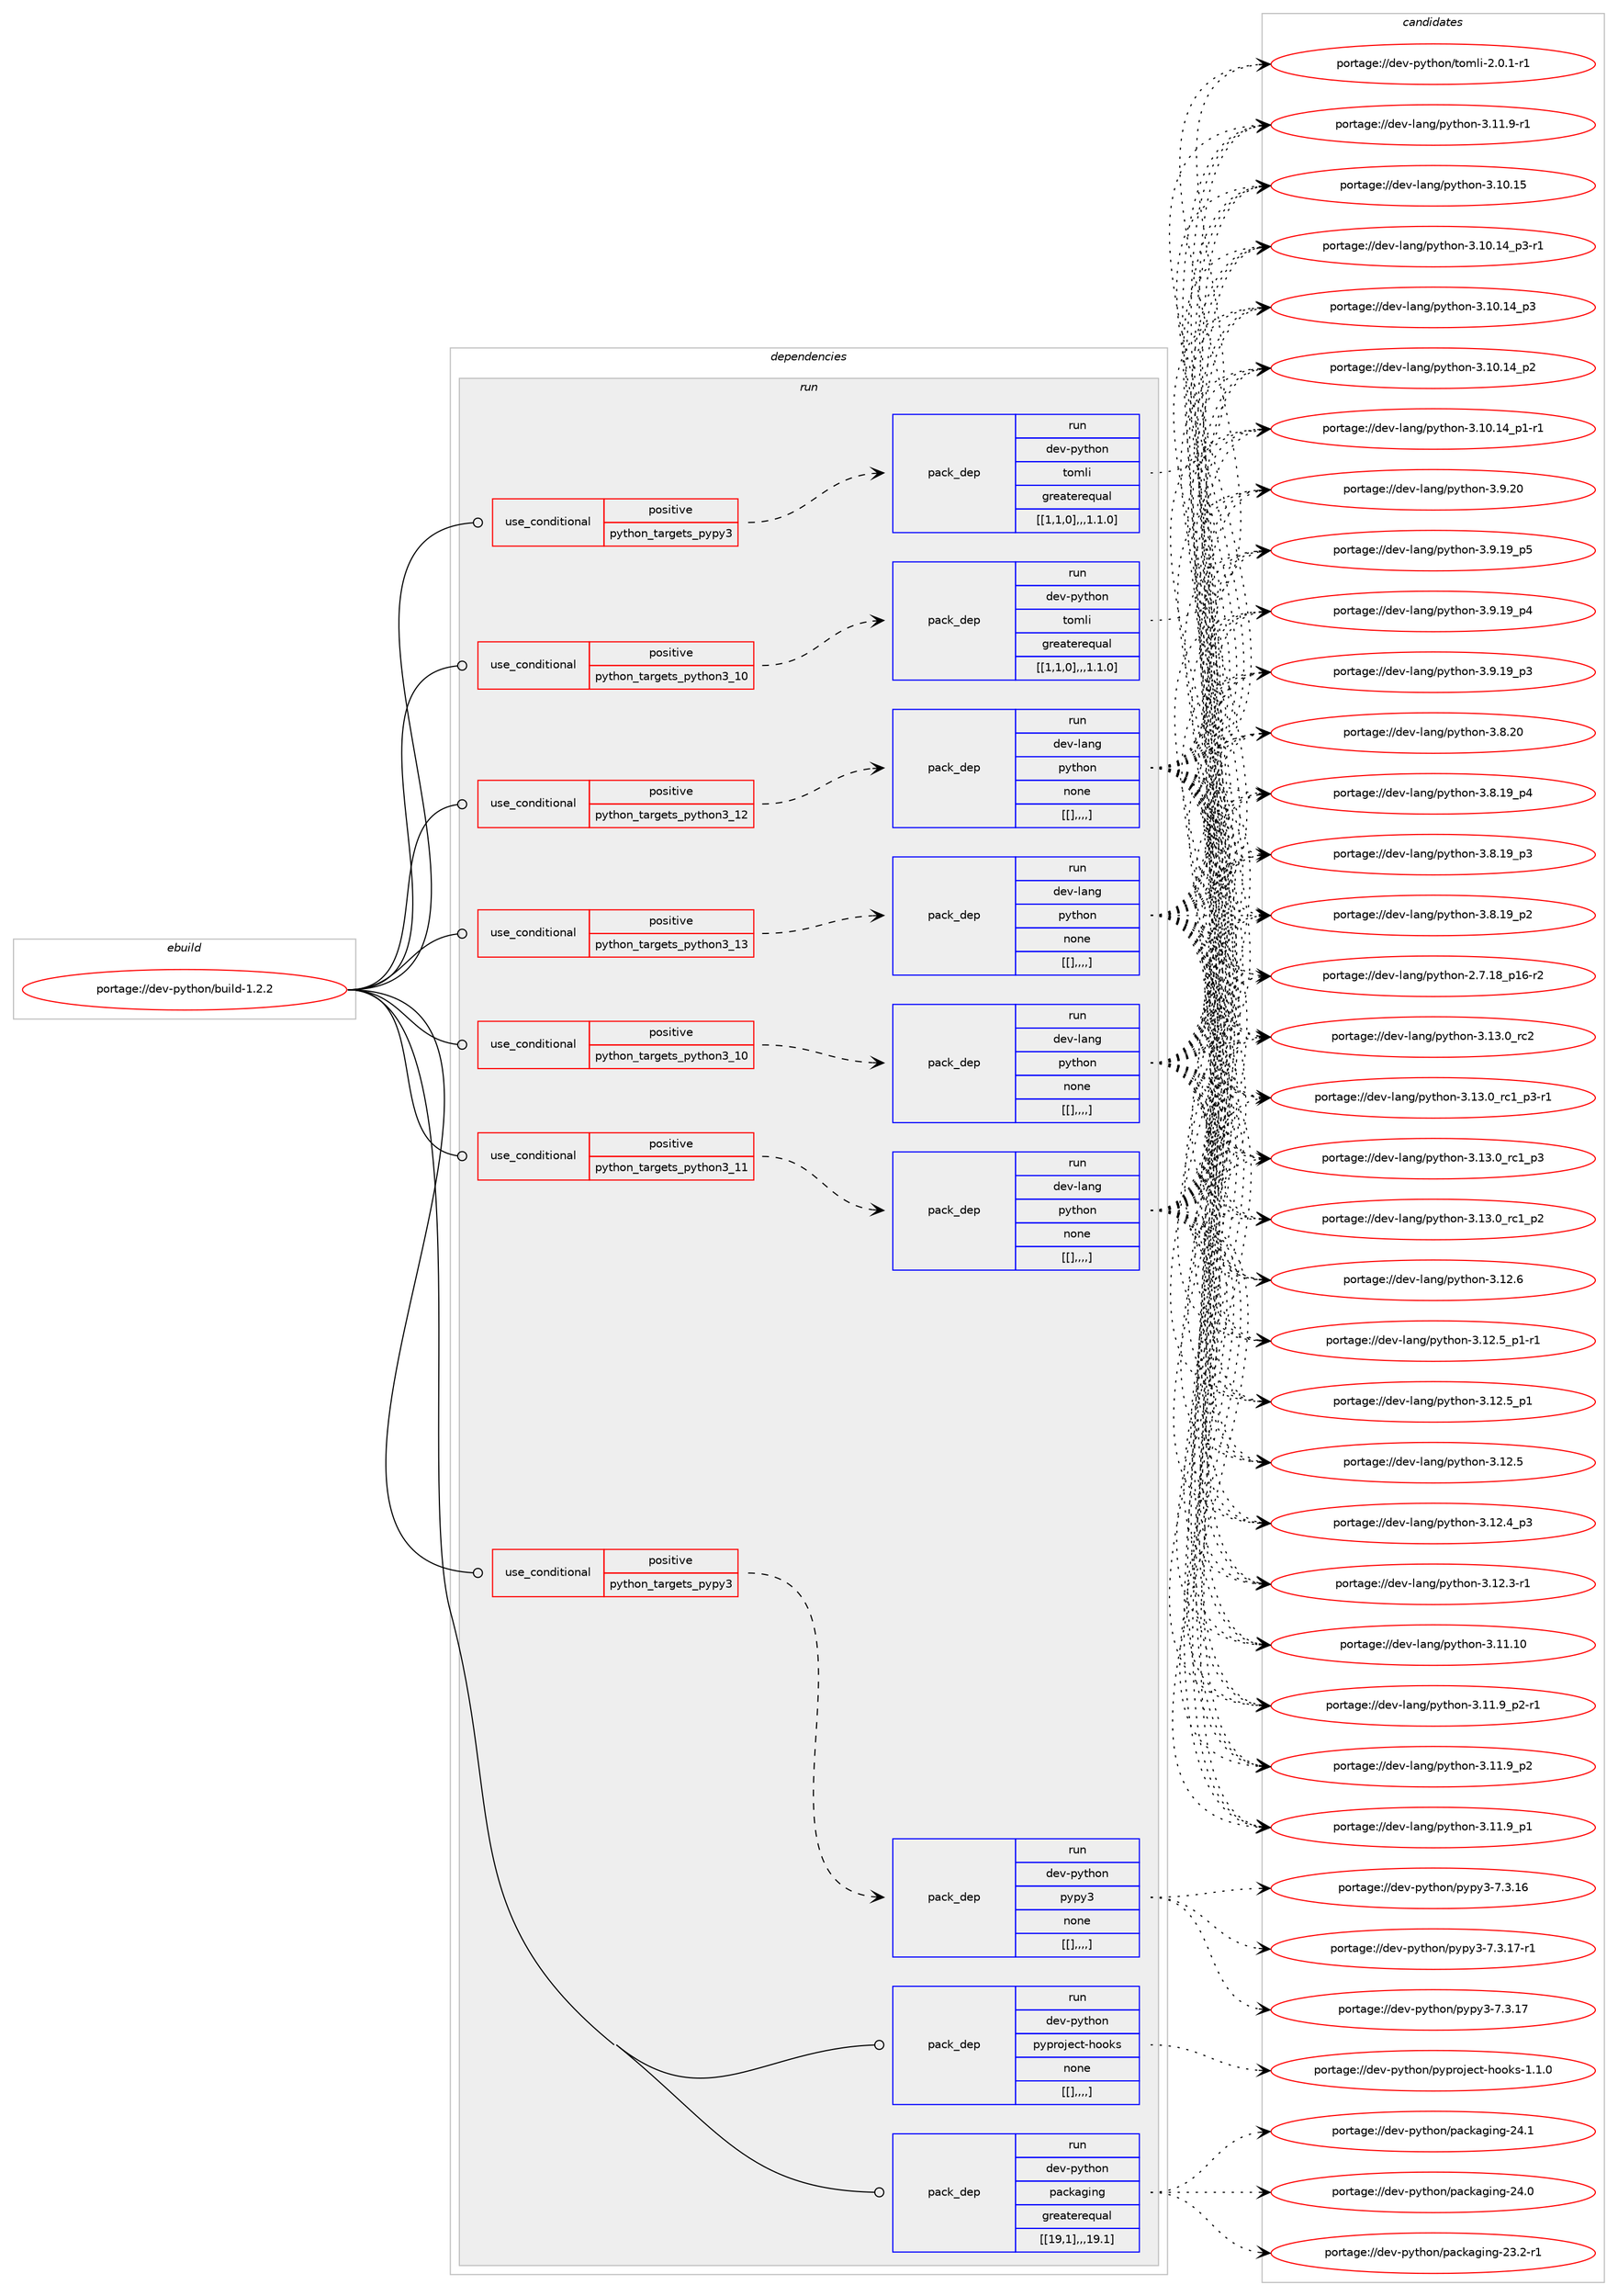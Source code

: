 digraph prolog {

# *************
# Graph options
# *************

newrank=true;
concentrate=true;
compound=true;
graph [rankdir=LR,fontname=Helvetica,fontsize=10,ranksep=1.5];#, ranksep=2.5, nodesep=0.2];
edge  [arrowhead=vee];
node  [fontname=Helvetica,fontsize=10];

# **********
# The ebuild
# **********

subgraph cluster_leftcol {
color=gray;
label=<<i>ebuild</i>>;
id [label="portage://dev-python/build-1.2.2", color=red, width=4, href="../dev-python/build-1.2.2.svg"];
}

# ****************
# The dependencies
# ****************

subgraph cluster_midcol {
color=gray;
label=<<i>dependencies</i>>;
subgraph cluster_compile {
fillcolor="#eeeeee";
style=filled;
label=<<i>compile</i>>;
}
subgraph cluster_compileandrun {
fillcolor="#eeeeee";
style=filled;
label=<<i>compile and run</i>>;
}
subgraph cluster_run {
fillcolor="#eeeeee";
style=filled;
label=<<i>run</i>>;
subgraph cond31985 {
dependency143986 [label=<<TABLE BORDER="0" CELLBORDER="1" CELLSPACING="0" CELLPADDING="4"><TR><TD ROWSPAN="3" CELLPADDING="10">use_conditional</TD></TR><TR><TD>positive</TD></TR><TR><TD>python_targets_pypy3</TD></TR></TABLE>>, shape=none, color=red];
subgraph pack110785 {
dependency143987 [label=<<TABLE BORDER="0" CELLBORDER="1" CELLSPACING="0" CELLPADDING="4" WIDTH="220"><TR><TD ROWSPAN="6" CELLPADDING="30">pack_dep</TD></TR><TR><TD WIDTH="110">run</TD></TR><TR><TD>dev-python</TD></TR><TR><TD>pypy3</TD></TR><TR><TD>none</TD></TR><TR><TD>[[],,,,]</TD></TR></TABLE>>, shape=none, color=blue];
}
dependency143986:e -> dependency143987:w [weight=20,style="dashed",arrowhead="vee"];
}
id:e -> dependency143986:w [weight=20,style="solid",arrowhead="odot"];
subgraph cond31986 {
dependency143988 [label=<<TABLE BORDER="0" CELLBORDER="1" CELLSPACING="0" CELLPADDING="4"><TR><TD ROWSPAN="3" CELLPADDING="10">use_conditional</TD></TR><TR><TD>positive</TD></TR><TR><TD>python_targets_pypy3</TD></TR></TABLE>>, shape=none, color=red];
subgraph pack110786 {
dependency143989 [label=<<TABLE BORDER="0" CELLBORDER="1" CELLSPACING="0" CELLPADDING="4" WIDTH="220"><TR><TD ROWSPAN="6" CELLPADDING="30">pack_dep</TD></TR><TR><TD WIDTH="110">run</TD></TR><TR><TD>dev-python</TD></TR><TR><TD>tomli</TD></TR><TR><TD>greaterequal</TD></TR><TR><TD>[[1,1,0],,,1.1.0]</TD></TR></TABLE>>, shape=none, color=blue];
}
dependency143988:e -> dependency143989:w [weight=20,style="dashed",arrowhead="vee"];
}
id:e -> dependency143988:w [weight=20,style="solid",arrowhead="odot"];
subgraph cond31987 {
dependency143990 [label=<<TABLE BORDER="0" CELLBORDER="1" CELLSPACING="0" CELLPADDING="4"><TR><TD ROWSPAN="3" CELLPADDING="10">use_conditional</TD></TR><TR><TD>positive</TD></TR><TR><TD>python_targets_python3_10</TD></TR></TABLE>>, shape=none, color=red];
subgraph pack110787 {
dependency143991 [label=<<TABLE BORDER="0" CELLBORDER="1" CELLSPACING="0" CELLPADDING="4" WIDTH="220"><TR><TD ROWSPAN="6" CELLPADDING="30">pack_dep</TD></TR><TR><TD WIDTH="110">run</TD></TR><TR><TD>dev-lang</TD></TR><TR><TD>python</TD></TR><TR><TD>none</TD></TR><TR><TD>[[],,,,]</TD></TR></TABLE>>, shape=none, color=blue];
}
dependency143990:e -> dependency143991:w [weight=20,style="dashed",arrowhead="vee"];
}
id:e -> dependency143990:w [weight=20,style="solid",arrowhead="odot"];
subgraph cond31988 {
dependency143992 [label=<<TABLE BORDER="0" CELLBORDER="1" CELLSPACING="0" CELLPADDING="4"><TR><TD ROWSPAN="3" CELLPADDING="10">use_conditional</TD></TR><TR><TD>positive</TD></TR><TR><TD>python_targets_python3_10</TD></TR></TABLE>>, shape=none, color=red];
subgraph pack110788 {
dependency143993 [label=<<TABLE BORDER="0" CELLBORDER="1" CELLSPACING="0" CELLPADDING="4" WIDTH="220"><TR><TD ROWSPAN="6" CELLPADDING="30">pack_dep</TD></TR><TR><TD WIDTH="110">run</TD></TR><TR><TD>dev-python</TD></TR><TR><TD>tomli</TD></TR><TR><TD>greaterequal</TD></TR><TR><TD>[[1,1,0],,,1.1.0]</TD></TR></TABLE>>, shape=none, color=blue];
}
dependency143992:e -> dependency143993:w [weight=20,style="dashed",arrowhead="vee"];
}
id:e -> dependency143992:w [weight=20,style="solid",arrowhead="odot"];
subgraph cond31989 {
dependency143994 [label=<<TABLE BORDER="0" CELLBORDER="1" CELLSPACING="0" CELLPADDING="4"><TR><TD ROWSPAN="3" CELLPADDING="10">use_conditional</TD></TR><TR><TD>positive</TD></TR><TR><TD>python_targets_python3_11</TD></TR></TABLE>>, shape=none, color=red];
subgraph pack110789 {
dependency143995 [label=<<TABLE BORDER="0" CELLBORDER="1" CELLSPACING="0" CELLPADDING="4" WIDTH="220"><TR><TD ROWSPAN="6" CELLPADDING="30">pack_dep</TD></TR><TR><TD WIDTH="110">run</TD></TR><TR><TD>dev-lang</TD></TR><TR><TD>python</TD></TR><TR><TD>none</TD></TR><TR><TD>[[],,,,]</TD></TR></TABLE>>, shape=none, color=blue];
}
dependency143994:e -> dependency143995:w [weight=20,style="dashed",arrowhead="vee"];
}
id:e -> dependency143994:w [weight=20,style="solid",arrowhead="odot"];
subgraph cond31990 {
dependency143996 [label=<<TABLE BORDER="0" CELLBORDER="1" CELLSPACING="0" CELLPADDING="4"><TR><TD ROWSPAN="3" CELLPADDING="10">use_conditional</TD></TR><TR><TD>positive</TD></TR><TR><TD>python_targets_python3_12</TD></TR></TABLE>>, shape=none, color=red];
subgraph pack110790 {
dependency143997 [label=<<TABLE BORDER="0" CELLBORDER="1" CELLSPACING="0" CELLPADDING="4" WIDTH="220"><TR><TD ROWSPAN="6" CELLPADDING="30">pack_dep</TD></TR><TR><TD WIDTH="110">run</TD></TR><TR><TD>dev-lang</TD></TR><TR><TD>python</TD></TR><TR><TD>none</TD></TR><TR><TD>[[],,,,]</TD></TR></TABLE>>, shape=none, color=blue];
}
dependency143996:e -> dependency143997:w [weight=20,style="dashed",arrowhead="vee"];
}
id:e -> dependency143996:w [weight=20,style="solid",arrowhead="odot"];
subgraph cond31991 {
dependency143998 [label=<<TABLE BORDER="0" CELLBORDER="1" CELLSPACING="0" CELLPADDING="4"><TR><TD ROWSPAN="3" CELLPADDING="10">use_conditional</TD></TR><TR><TD>positive</TD></TR><TR><TD>python_targets_python3_13</TD></TR></TABLE>>, shape=none, color=red];
subgraph pack110791 {
dependency143999 [label=<<TABLE BORDER="0" CELLBORDER="1" CELLSPACING="0" CELLPADDING="4" WIDTH="220"><TR><TD ROWSPAN="6" CELLPADDING="30">pack_dep</TD></TR><TR><TD WIDTH="110">run</TD></TR><TR><TD>dev-lang</TD></TR><TR><TD>python</TD></TR><TR><TD>none</TD></TR><TR><TD>[[],,,,]</TD></TR></TABLE>>, shape=none, color=blue];
}
dependency143998:e -> dependency143999:w [weight=20,style="dashed",arrowhead="vee"];
}
id:e -> dependency143998:w [weight=20,style="solid",arrowhead="odot"];
subgraph pack110792 {
dependency144000 [label=<<TABLE BORDER="0" CELLBORDER="1" CELLSPACING="0" CELLPADDING="4" WIDTH="220"><TR><TD ROWSPAN="6" CELLPADDING="30">pack_dep</TD></TR><TR><TD WIDTH="110">run</TD></TR><TR><TD>dev-python</TD></TR><TR><TD>packaging</TD></TR><TR><TD>greaterequal</TD></TR><TR><TD>[[19,1],,,19.1]</TD></TR></TABLE>>, shape=none, color=blue];
}
id:e -> dependency144000:w [weight=20,style="solid",arrowhead="odot"];
subgraph pack110793 {
dependency144001 [label=<<TABLE BORDER="0" CELLBORDER="1" CELLSPACING="0" CELLPADDING="4" WIDTH="220"><TR><TD ROWSPAN="6" CELLPADDING="30">pack_dep</TD></TR><TR><TD WIDTH="110">run</TD></TR><TR><TD>dev-python</TD></TR><TR><TD>pyproject-hooks</TD></TR><TR><TD>none</TD></TR><TR><TD>[[],,,,]</TD></TR></TABLE>>, shape=none, color=blue];
}
id:e -> dependency144001:w [weight=20,style="solid",arrowhead="odot"];
}
}

# **************
# The candidates
# **************

subgraph cluster_choices {
rank=same;
color=gray;
label=<<i>candidates</i>>;

subgraph choice110785 {
color=black;
nodesep=1;
choice100101118451121211161041111104711212111212151455546514649554511449 [label="portage://dev-python/pypy3-7.3.17-r1", color=red, width=4,href="../dev-python/pypy3-7.3.17-r1.svg"];
choice10010111845112121116104111110471121211121215145554651464955 [label="portage://dev-python/pypy3-7.3.17", color=red, width=4,href="../dev-python/pypy3-7.3.17.svg"];
choice10010111845112121116104111110471121211121215145554651464954 [label="portage://dev-python/pypy3-7.3.16", color=red, width=4,href="../dev-python/pypy3-7.3.16.svg"];
dependency143987:e -> choice100101118451121211161041111104711212111212151455546514649554511449:w [style=dotted,weight="100"];
dependency143987:e -> choice10010111845112121116104111110471121211121215145554651464955:w [style=dotted,weight="100"];
dependency143987:e -> choice10010111845112121116104111110471121211121215145554651464954:w [style=dotted,weight="100"];
}
subgraph choice110786 {
color=black;
nodesep=1;
choice10010111845112121116104111110471161111091081054550464846494511449 [label="portage://dev-python/tomli-2.0.1-r1", color=red, width=4,href="../dev-python/tomli-2.0.1-r1.svg"];
dependency143989:e -> choice10010111845112121116104111110471161111091081054550464846494511449:w [style=dotted,weight="100"];
}
subgraph choice110787 {
color=black;
nodesep=1;
choice10010111845108971101034711212111610411111045514649514648951149950 [label="portage://dev-lang/python-3.13.0_rc2", color=red, width=4,href="../dev-lang/python-3.13.0_rc2.svg"];
choice1001011184510897110103471121211161041111104551464951464895114994995112514511449 [label="portage://dev-lang/python-3.13.0_rc1_p3-r1", color=red, width=4,href="../dev-lang/python-3.13.0_rc1_p3-r1.svg"];
choice100101118451089711010347112121116104111110455146495146489511499499511251 [label="portage://dev-lang/python-3.13.0_rc1_p3", color=red, width=4,href="../dev-lang/python-3.13.0_rc1_p3.svg"];
choice100101118451089711010347112121116104111110455146495146489511499499511250 [label="portage://dev-lang/python-3.13.0_rc1_p2", color=red, width=4,href="../dev-lang/python-3.13.0_rc1_p2.svg"];
choice10010111845108971101034711212111610411111045514649504654 [label="portage://dev-lang/python-3.12.6", color=red, width=4,href="../dev-lang/python-3.12.6.svg"];
choice1001011184510897110103471121211161041111104551464950465395112494511449 [label="portage://dev-lang/python-3.12.5_p1-r1", color=red, width=4,href="../dev-lang/python-3.12.5_p1-r1.svg"];
choice100101118451089711010347112121116104111110455146495046539511249 [label="portage://dev-lang/python-3.12.5_p1", color=red, width=4,href="../dev-lang/python-3.12.5_p1.svg"];
choice10010111845108971101034711212111610411111045514649504653 [label="portage://dev-lang/python-3.12.5", color=red, width=4,href="../dev-lang/python-3.12.5.svg"];
choice100101118451089711010347112121116104111110455146495046529511251 [label="portage://dev-lang/python-3.12.4_p3", color=red, width=4,href="../dev-lang/python-3.12.4_p3.svg"];
choice100101118451089711010347112121116104111110455146495046514511449 [label="portage://dev-lang/python-3.12.3-r1", color=red, width=4,href="../dev-lang/python-3.12.3-r1.svg"];
choice1001011184510897110103471121211161041111104551464949464948 [label="portage://dev-lang/python-3.11.10", color=red, width=4,href="../dev-lang/python-3.11.10.svg"];
choice1001011184510897110103471121211161041111104551464949465795112504511449 [label="portage://dev-lang/python-3.11.9_p2-r1", color=red, width=4,href="../dev-lang/python-3.11.9_p2-r1.svg"];
choice100101118451089711010347112121116104111110455146494946579511250 [label="portage://dev-lang/python-3.11.9_p2", color=red, width=4,href="../dev-lang/python-3.11.9_p2.svg"];
choice100101118451089711010347112121116104111110455146494946579511249 [label="portage://dev-lang/python-3.11.9_p1", color=red, width=4,href="../dev-lang/python-3.11.9_p1.svg"];
choice100101118451089711010347112121116104111110455146494946574511449 [label="portage://dev-lang/python-3.11.9-r1", color=red, width=4,href="../dev-lang/python-3.11.9-r1.svg"];
choice1001011184510897110103471121211161041111104551464948464953 [label="portage://dev-lang/python-3.10.15", color=red, width=4,href="../dev-lang/python-3.10.15.svg"];
choice100101118451089711010347112121116104111110455146494846495295112514511449 [label="portage://dev-lang/python-3.10.14_p3-r1", color=red, width=4,href="../dev-lang/python-3.10.14_p3-r1.svg"];
choice10010111845108971101034711212111610411111045514649484649529511251 [label="portage://dev-lang/python-3.10.14_p3", color=red, width=4,href="../dev-lang/python-3.10.14_p3.svg"];
choice10010111845108971101034711212111610411111045514649484649529511250 [label="portage://dev-lang/python-3.10.14_p2", color=red, width=4,href="../dev-lang/python-3.10.14_p2.svg"];
choice100101118451089711010347112121116104111110455146494846495295112494511449 [label="portage://dev-lang/python-3.10.14_p1-r1", color=red, width=4,href="../dev-lang/python-3.10.14_p1-r1.svg"];
choice10010111845108971101034711212111610411111045514657465048 [label="portage://dev-lang/python-3.9.20", color=red, width=4,href="../dev-lang/python-3.9.20.svg"];
choice100101118451089711010347112121116104111110455146574649579511253 [label="portage://dev-lang/python-3.9.19_p5", color=red, width=4,href="../dev-lang/python-3.9.19_p5.svg"];
choice100101118451089711010347112121116104111110455146574649579511252 [label="portage://dev-lang/python-3.9.19_p4", color=red, width=4,href="../dev-lang/python-3.9.19_p4.svg"];
choice100101118451089711010347112121116104111110455146574649579511251 [label="portage://dev-lang/python-3.9.19_p3", color=red, width=4,href="../dev-lang/python-3.9.19_p3.svg"];
choice10010111845108971101034711212111610411111045514656465048 [label="portage://dev-lang/python-3.8.20", color=red, width=4,href="../dev-lang/python-3.8.20.svg"];
choice100101118451089711010347112121116104111110455146564649579511252 [label="portage://dev-lang/python-3.8.19_p4", color=red, width=4,href="../dev-lang/python-3.8.19_p4.svg"];
choice100101118451089711010347112121116104111110455146564649579511251 [label="portage://dev-lang/python-3.8.19_p3", color=red, width=4,href="../dev-lang/python-3.8.19_p3.svg"];
choice100101118451089711010347112121116104111110455146564649579511250 [label="portage://dev-lang/python-3.8.19_p2", color=red, width=4,href="../dev-lang/python-3.8.19_p2.svg"];
choice100101118451089711010347112121116104111110455046554649569511249544511450 [label="portage://dev-lang/python-2.7.18_p16-r2", color=red, width=4,href="../dev-lang/python-2.7.18_p16-r2.svg"];
dependency143991:e -> choice10010111845108971101034711212111610411111045514649514648951149950:w [style=dotted,weight="100"];
dependency143991:e -> choice1001011184510897110103471121211161041111104551464951464895114994995112514511449:w [style=dotted,weight="100"];
dependency143991:e -> choice100101118451089711010347112121116104111110455146495146489511499499511251:w [style=dotted,weight="100"];
dependency143991:e -> choice100101118451089711010347112121116104111110455146495146489511499499511250:w [style=dotted,weight="100"];
dependency143991:e -> choice10010111845108971101034711212111610411111045514649504654:w [style=dotted,weight="100"];
dependency143991:e -> choice1001011184510897110103471121211161041111104551464950465395112494511449:w [style=dotted,weight="100"];
dependency143991:e -> choice100101118451089711010347112121116104111110455146495046539511249:w [style=dotted,weight="100"];
dependency143991:e -> choice10010111845108971101034711212111610411111045514649504653:w [style=dotted,weight="100"];
dependency143991:e -> choice100101118451089711010347112121116104111110455146495046529511251:w [style=dotted,weight="100"];
dependency143991:e -> choice100101118451089711010347112121116104111110455146495046514511449:w [style=dotted,weight="100"];
dependency143991:e -> choice1001011184510897110103471121211161041111104551464949464948:w [style=dotted,weight="100"];
dependency143991:e -> choice1001011184510897110103471121211161041111104551464949465795112504511449:w [style=dotted,weight="100"];
dependency143991:e -> choice100101118451089711010347112121116104111110455146494946579511250:w [style=dotted,weight="100"];
dependency143991:e -> choice100101118451089711010347112121116104111110455146494946579511249:w [style=dotted,weight="100"];
dependency143991:e -> choice100101118451089711010347112121116104111110455146494946574511449:w [style=dotted,weight="100"];
dependency143991:e -> choice1001011184510897110103471121211161041111104551464948464953:w [style=dotted,weight="100"];
dependency143991:e -> choice100101118451089711010347112121116104111110455146494846495295112514511449:w [style=dotted,weight="100"];
dependency143991:e -> choice10010111845108971101034711212111610411111045514649484649529511251:w [style=dotted,weight="100"];
dependency143991:e -> choice10010111845108971101034711212111610411111045514649484649529511250:w [style=dotted,weight="100"];
dependency143991:e -> choice100101118451089711010347112121116104111110455146494846495295112494511449:w [style=dotted,weight="100"];
dependency143991:e -> choice10010111845108971101034711212111610411111045514657465048:w [style=dotted,weight="100"];
dependency143991:e -> choice100101118451089711010347112121116104111110455146574649579511253:w [style=dotted,weight="100"];
dependency143991:e -> choice100101118451089711010347112121116104111110455146574649579511252:w [style=dotted,weight="100"];
dependency143991:e -> choice100101118451089711010347112121116104111110455146574649579511251:w [style=dotted,weight="100"];
dependency143991:e -> choice10010111845108971101034711212111610411111045514656465048:w [style=dotted,weight="100"];
dependency143991:e -> choice100101118451089711010347112121116104111110455146564649579511252:w [style=dotted,weight="100"];
dependency143991:e -> choice100101118451089711010347112121116104111110455146564649579511251:w [style=dotted,weight="100"];
dependency143991:e -> choice100101118451089711010347112121116104111110455146564649579511250:w [style=dotted,weight="100"];
dependency143991:e -> choice100101118451089711010347112121116104111110455046554649569511249544511450:w [style=dotted,weight="100"];
}
subgraph choice110788 {
color=black;
nodesep=1;
choice10010111845112121116104111110471161111091081054550464846494511449 [label="portage://dev-python/tomli-2.0.1-r1", color=red, width=4,href="../dev-python/tomli-2.0.1-r1.svg"];
dependency143993:e -> choice10010111845112121116104111110471161111091081054550464846494511449:w [style=dotted,weight="100"];
}
subgraph choice110789 {
color=black;
nodesep=1;
choice10010111845108971101034711212111610411111045514649514648951149950 [label="portage://dev-lang/python-3.13.0_rc2", color=red, width=4,href="../dev-lang/python-3.13.0_rc2.svg"];
choice1001011184510897110103471121211161041111104551464951464895114994995112514511449 [label="portage://dev-lang/python-3.13.0_rc1_p3-r1", color=red, width=4,href="../dev-lang/python-3.13.0_rc1_p3-r1.svg"];
choice100101118451089711010347112121116104111110455146495146489511499499511251 [label="portage://dev-lang/python-3.13.0_rc1_p3", color=red, width=4,href="../dev-lang/python-3.13.0_rc1_p3.svg"];
choice100101118451089711010347112121116104111110455146495146489511499499511250 [label="portage://dev-lang/python-3.13.0_rc1_p2", color=red, width=4,href="../dev-lang/python-3.13.0_rc1_p2.svg"];
choice10010111845108971101034711212111610411111045514649504654 [label="portage://dev-lang/python-3.12.6", color=red, width=4,href="../dev-lang/python-3.12.6.svg"];
choice1001011184510897110103471121211161041111104551464950465395112494511449 [label="portage://dev-lang/python-3.12.5_p1-r1", color=red, width=4,href="../dev-lang/python-3.12.5_p1-r1.svg"];
choice100101118451089711010347112121116104111110455146495046539511249 [label="portage://dev-lang/python-3.12.5_p1", color=red, width=4,href="../dev-lang/python-3.12.5_p1.svg"];
choice10010111845108971101034711212111610411111045514649504653 [label="portage://dev-lang/python-3.12.5", color=red, width=4,href="../dev-lang/python-3.12.5.svg"];
choice100101118451089711010347112121116104111110455146495046529511251 [label="portage://dev-lang/python-3.12.4_p3", color=red, width=4,href="../dev-lang/python-3.12.4_p3.svg"];
choice100101118451089711010347112121116104111110455146495046514511449 [label="portage://dev-lang/python-3.12.3-r1", color=red, width=4,href="../dev-lang/python-3.12.3-r1.svg"];
choice1001011184510897110103471121211161041111104551464949464948 [label="portage://dev-lang/python-3.11.10", color=red, width=4,href="../dev-lang/python-3.11.10.svg"];
choice1001011184510897110103471121211161041111104551464949465795112504511449 [label="portage://dev-lang/python-3.11.9_p2-r1", color=red, width=4,href="../dev-lang/python-3.11.9_p2-r1.svg"];
choice100101118451089711010347112121116104111110455146494946579511250 [label="portage://dev-lang/python-3.11.9_p2", color=red, width=4,href="../dev-lang/python-3.11.9_p2.svg"];
choice100101118451089711010347112121116104111110455146494946579511249 [label="portage://dev-lang/python-3.11.9_p1", color=red, width=4,href="../dev-lang/python-3.11.9_p1.svg"];
choice100101118451089711010347112121116104111110455146494946574511449 [label="portage://dev-lang/python-3.11.9-r1", color=red, width=4,href="../dev-lang/python-3.11.9-r1.svg"];
choice1001011184510897110103471121211161041111104551464948464953 [label="portage://dev-lang/python-3.10.15", color=red, width=4,href="../dev-lang/python-3.10.15.svg"];
choice100101118451089711010347112121116104111110455146494846495295112514511449 [label="portage://dev-lang/python-3.10.14_p3-r1", color=red, width=4,href="../dev-lang/python-3.10.14_p3-r1.svg"];
choice10010111845108971101034711212111610411111045514649484649529511251 [label="portage://dev-lang/python-3.10.14_p3", color=red, width=4,href="../dev-lang/python-3.10.14_p3.svg"];
choice10010111845108971101034711212111610411111045514649484649529511250 [label="portage://dev-lang/python-3.10.14_p2", color=red, width=4,href="../dev-lang/python-3.10.14_p2.svg"];
choice100101118451089711010347112121116104111110455146494846495295112494511449 [label="portage://dev-lang/python-3.10.14_p1-r1", color=red, width=4,href="../dev-lang/python-3.10.14_p1-r1.svg"];
choice10010111845108971101034711212111610411111045514657465048 [label="portage://dev-lang/python-3.9.20", color=red, width=4,href="../dev-lang/python-3.9.20.svg"];
choice100101118451089711010347112121116104111110455146574649579511253 [label="portage://dev-lang/python-3.9.19_p5", color=red, width=4,href="../dev-lang/python-3.9.19_p5.svg"];
choice100101118451089711010347112121116104111110455146574649579511252 [label="portage://dev-lang/python-3.9.19_p4", color=red, width=4,href="../dev-lang/python-3.9.19_p4.svg"];
choice100101118451089711010347112121116104111110455146574649579511251 [label="portage://dev-lang/python-3.9.19_p3", color=red, width=4,href="../dev-lang/python-3.9.19_p3.svg"];
choice10010111845108971101034711212111610411111045514656465048 [label="portage://dev-lang/python-3.8.20", color=red, width=4,href="../dev-lang/python-3.8.20.svg"];
choice100101118451089711010347112121116104111110455146564649579511252 [label="portage://dev-lang/python-3.8.19_p4", color=red, width=4,href="../dev-lang/python-3.8.19_p4.svg"];
choice100101118451089711010347112121116104111110455146564649579511251 [label="portage://dev-lang/python-3.8.19_p3", color=red, width=4,href="../dev-lang/python-3.8.19_p3.svg"];
choice100101118451089711010347112121116104111110455146564649579511250 [label="portage://dev-lang/python-3.8.19_p2", color=red, width=4,href="../dev-lang/python-3.8.19_p2.svg"];
choice100101118451089711010347112121116104111110455046554649569511249544511450 [label="portage://dev-lang/python-2.7.18_p16-r2", color=red, width=4,href="../dev-lang/python-2.7.18_p16-r2.svg"];
dependency143995:e -> choice10010111845108971101034711212111610411111045514649514648951149950:w [style=dotted,weight="100"];
dependency143995:e -> choice1001011184510897110103471121211161041111104551464951464895114994995112514511449:w [style=dotted,weight="100"];
dependency143995:e -> choice100101118451089711010347112121116104111110455146495146489511499499511251:w [style=dotted,weight="100"];
dependency143995:e -> choice100101118451089711010347112121116104111110455146495146489511499499511250:w [style=dotted,weight="100"];
dependency143995:e -> choice10010111845108971101034711212111610411111045514649504654:w [style=dotted,weight="100"];
dependency143995:e -> choice1001011184510897110103471121211161041111104551464950465395112494511449:w [style=dotted,weight="100"];
dependency143995:e -> choice100101118451089711010347112121116104111110455146495046539511249:w [style=dotted,weight="100"];
dependency143995:e -> choice10010111845108971101034711212111610411111045514649504653:w [style=dotted,weight="100"];
dependency143995:e -> choice100101118451089711010347112121116104111110455146495046529511251:w [style=dotted,weight="100"];
dependency143995:e -> choice100101118451089711010347112121116104111110455146495046514511449:w [style=dotted,weight="100"];
dependency143995:e -> choice1001011184510897110103471121211161041111104551464949464948:w [style=dotted,weight="100"];
dependency143995:e -> choice1001011184510897110103471121211161041111104551464949465795112504511449:w [style=dotted,weight="100"];
dependency143995:e -> choice100101118451089711010347112121116104111110455146494946579511250:w [style=dotted,weight="100"];
dependency143995:e -> choice100101118451089711010347112121116104111110455146494946579511249:w [style=dotted,weight="100"];
dependency143995:e -> choice100101118451089711010347112121116104111110455146494946574511449:w [style=dotted,weight="100"];
dependency143995:e -> choice1001011184510897110103471121211161041111104551464948464953:w [style=dotted,weight="100"];
dependency143995:e -> choice100101118451089711010347112121116104111110455146494846495295112514511449:w [style=dotted,weight="100"];
dependency143995:e -> choice10010111845108971101034711212111610411111045514649484649529511251:w [style=dotted,weight="100"];
dependency143995:e -> choice10010111845108971101034711212111610411111045514649484649529511250:w [style=dotted,weight="100"];
dependency143995:e -> choice100101118451089711010347112121116104111110455146494846495295112494511449:w [style=dotted,weight="100"];
dependency143995:e -> choice10010111845108971101034711212111610411111045514657465048:w [style=dotted,weight="100"];
dependency143995:e -> choice100101118451089711010347112121116104111110455146574649579511253:w [style=dotted,weight="100"];
dependency143995:e -> choice100101118451089711010347112121116104111110455146574649579511252:w [style=dotted,weight="100"];
dependency143995:e -> choice100101118451089711010347112121116104111110455146574649579511251:w [style=dotted,weight="100"];
dependency143995:e -> choice10010111845108971101034711212111610411111045514656465048:w [style=dotted,weight="100"];
dependency143995:e -> choice100101118451089711010347112121116104111110455146564649579511252:w [style=dotted,weight="100"];
dependency143995:e -> choice100101118451089711010347112121116104111110455146564649579511251:w [style=dotted,weight="100"];
dependency143995:e -> choice100101118451089711010347112121116104111110455146564649579511250:w [style=dotted,weight="100"];
dependency143995:e -> choice100101118451089711010347112121116104111110455046554649569511249544511450:w [style=dotted,weight="100"];
}
subgraph choice110790 {
color=black;
nodesep=1;
choice10010111845108971101034711212111610411111045514649514648951149950 [label="portage://dev-lang/python-3.13.0_rc2", color=red, width=4,href="../dev-lang/python-3.13.0_rc2.svg"];
choice1001011184510897110103471121211161041111104551464951464895114994995112514511449 [label="portage://dev-lang/python-3.13.0_rc1_p3-r1", color=red, width=4,href="../dev-lang/python-3.13.0_rc1_p3-r1.svg"];
choice100101118451089711010347112121116104111110455146495146489511499499511251 [label="portage://dev-lang/python-3.13.0_rc1_p3", color=red, width=4,href="../dev-lang/python-3.13.0_rc1_p3.svg"];
choice100101118451089711010347112121116104111110455146495146489511499499511250 [label="portage://dev-lang/python-3.13.0_rc1_p2", color=red, width=4,href="../dev-lang/python-3.13.0_rc1_p2.svg"];
choice10010111845108971101034711212111610411111045514649504654 [label="portage://dev-lang/python-3.12.6", color=red, width=4,href="../dev-lang/python-3.12.6.svg"];
choice1001011184510897110103471121211161041111104551464950465395112494511449 [label="portage://dev-lang/python-3.12.5_p1-r1", color=red, width=4,href="../dev-lang/python-3.12.5_p1-r1.svg"];
choice100101118451089711010347112121116104111110455146495046539511249 [label="portage://dev-lang/python-3.12.5_p1", color=red, width=4,href="../dev-lang/python-3.12.5_p1.svg"];
choice10010111845108971101034711212111610411111045514649504653 [label="portage://dev-lang/python-3.12.5", color=red, width=4,href="../dev-lang/python-3.12.5.svg"];
choice100101118451089711010347112121116104111110455146495046529511251 [label="portage://dev-lang/python-3.12.4_p3", color=red, width=4,href="../dev-lang/python-3.12.4_p3.svg"];
choice100101118451089711010347112121116104111110455146495046514511449 [label="portage://dev-lang/python-3.12.3-r1", color=red, width=4,href="../dev-lang/python-3.12.3-r1.svg"];
choice1001011184510897110103471121211161041111104551464949464948 [label="portage://dev-lang/python-3.11.10", color=red, width=4,href="../dev-lang/python-3.11.10.svg"];
choice1001011184510897110103471121211161041111104551464949465795112504511449 [label="portage://dev-lang/python-3.11.9_p2-r1", color=red, width=4,href="../dev-lang/python-3.11.9_p2-r1.svg"];
choice100101118451089711010347112121116104111110455146494946579511250 [label="portage://dev-lang/python-3.11.9_p2", color=red, width=4,href="../dev-lang/python-3.11.9_p2.svg"];
choice100101118451089711010347112121116104111110455146494946579511249 [label="portage://dev-lang/python-3.11.9_p1", color=red, width=4,href="../dev-lang/python-3.11.9_p1.svg"];
choice100101118451089711010347112121116104111110455146494946574511449 [label="portage://dev-lang/python-3.11.9-r1", color=red, width=4,href="../dev-lang/python-3.11.9-r1.svg"];
choice1001011184510897110103471121211161041111104551464948464953 [label="portage://dev-lang/python-3.10.15", color=red, width=4,href="../dev-lang/python-3.10.15.svg"];
choice100101118451089711010347112121116104111110455146494846495295112514511449 [label="portage://dev-lang/python-3.10.14_p3-r1", color=red, width=4,href="../dev-lang/python-3.10.14_p3-r1.svg"];
choice10010111845108971101034711212111610411111045514649484649529511251 [label="portage://dev-lang/python-3.10.14_p3", color=red, width=4,href="../dev-lang/python-3.10.14_p3.svg"];
choice10010111845108971101034711212111610411111045514649484649529511250 [label="portage://dev-lang/python-3.10.14_p2", color=red, width=4,href="../dev-lang/python-3.10.14_p2.svg"];
choice100101118451089711010347112121116104111110455146494846495295112494511449 [label="portage://dev-lang/python-3.10.14_p1-r1", color=red, width=4,href="../dev-lang/python-3.10.14_p1-r1.svg"];
choice10010111845108971101034711212111610411111045514657465048 [label="portage://dev-lang/python-3.9.20", color=red, width=4,href="../dev-lang/python-3.9.20.svg"];
choice100101118451089711010347112121116104111110455146574649579511253 [label="portage://dev-lang/python-3.9.19_p5", color=red, width=4,href="../dev-lang/python-3.9.19_p5.svg"];
choice100101118451089711010347112121116104111110455146574649579511252 [label="portage://dev-lang/python-3.9.19_p4", color=red, width=4,href="../dev-lang/python-3.9.19_p4.svg"];
choice100101118451089711010347112121116104111110455146574649579511251 [label="portage://dev-lang/python-3.9.19_p3", color=red, width=4,href="../dev-lang/python-3.9.19_p3.svg"];
choice10010111845108971101034711212111610411111045514656465048 [label="portage://dev-lang/python-3.8.20", color=red, width=4,href="../dev-lang/python-3.8.20.svg"];
choice100101118451089711010347112121116104111110455146564649579511252 [label="portage://dev-lang/python-3.8.19_p4", color=red, width=4,href="../dev-lang/python-3.8.19_p4.svg"];
choice100101118451089711010347112121116104111110455146564649579511251 [label="portage://dev-lang/python-3.8.19_p3", color=red, width=4,href="../dev-lang/python-3.8.19_p3.svg"];
choice100101118451089711010347112121116104111110455146564649579511250 [label="portage://dev-lang/python-3.8.19_p2", color=red, width=4,href="../dev-lang/python-3.8.19_p2.svg"];
choice100101118451089711010347112121116104111110455046554649569511249544511450 [label="portage://dev-lang/python-2.7.18_p16-r2", color=red, width=4,href="../dev-lang/python-2.7.18_p16-r2.svg"];
dependency143997:e -> choice10010111845108971101034711212111610411111045514649514648951149950:w [style=dotted,weight="100"];
dependency143997:e -> choice1001011184510897110103471121211161041111104551464951464895114994995112514511449:w [style=dotted,weight="100"];
dependency143997:e -> choice100101118451089711010347112121116104111110455146495146489511499499511251:w [style=dotted,weight="100"];
dependency143997:e -> choice100101118451089711010347112121116104111110455146495146489511499499511250:w [style=dotted,weight="100"];
dependency143997:e -> choice10010111845108971101034711212111610411111045514649504654:w [style=dotted,weight="100"];
dependency143997:e -> choice1001011184510897110103471121211161041111104551464950465395112494511449:w [style=dotted,weight="100"];
dependency143997:e -> choice100101118451089711010347112121116104111110455146495046539511249:w [style=dotted,weight="100"];
dependency143997:e -> choice10010111845108971101034711212111610411111045514649504653:w [style=dotted,weight="100"];
dependency143997:e -> choice100101118451089711010347112121116104111110455146495046529511251:w [style=dotted,weight="100"];
dependency143997:e -> choice100101118451089711010347112121116104111110455146495046514511449:w [style=dotted,weight="100"];
dependency143997:e -> choice1001011184510897110103471121211161041111104551464949464948:w [style=dotted,weight="100"];
dependency143997:e -> choice1001011184510897110103471121211161041111104551464949465795112504511449:w [style=dotted,weight="100"];
dependency143997:e -> choice100101118451089711010347112121116104111110455146494946579511250:w [style=dotted,weight="100"];
dependency143997:e -> choice100101118451089711010347112121116104111110455146494946579511249:w [style=dotted,weight="100"];
dependency143997:e -> choice100101118451089711010347112121116104111110455146494946574511449:w [style=dotted,weight="100"];
dependency143997:e -> choice1001011184510897110103471121211161041111104551464948464953:w [style=dotted,weight="100"];
dependency143997:e -> choice100101118451089711010347112121116104111110455146494846495295112514511449:w [style=dotted,weight="100"];
dependency143997:e -> choice10010111845108971101034711212111610411111045514649484649529511251:w [style=dotted,weight="100"];
dependency143997:e -> choice10010111845108971101034711212111610411111045514649484649529511250:w [style=dotted,weight="100"];
dependency143997:e -> choice100101118451089711010347112121116104111110455146494846495295112494511449:w [style=dotted,weight="100"];
dependency143997:e -> choice10010111845108971101034711212111610411111045514657465048:w [style=dotted,weight="100"];
dependency143997:e -> choice100101118451089711010347112121116104111110455146574649579511253:w [style=dotted,weight="100"];
dependency143997:e -> choice100101118451089711010347112121116104111110455146574649579511252:w [style=dotted,weight="100"];
dependency143997:e -> choice100101118451089711010347112121116104111110455146574649579511251:w [style=dotted,weight="100"];
dependency143997:e -> choice10010111845108971101034711212111610411111045514656465048:w [style=dotted,weight="100"];
dependency143997:e -> choice100101118451089711010347112121116104111110455146564649579511252:w [style=dotted,weight="100"];
dependency143997:e -> choice100101118451089711010347112121116104111110455146564649579511251:w [style=dotted,weight="100"];
dependency143997:e -> choice100101118451089711010347112121116104111110455146564649579511250:w [style=dotted,weight="100"];
dependency143997:e -> choice100101118451089711010347112121116104111110455046554649569511249544511450:w [style=dotted,weight="100"];
}
subgraph choice110791 {
color=black;
nodesep=1;
choice10010111845108971101034711212111610411111045514649514648951149950 [label="portage://dev-lang/python-3.13.0_rc2", color=red, width=4,href="../dev-lang/python-3.13.0_rc2.svg"];
choice1001011184510897110103471121211161041111104551464951464895114994995112514511449 [label="portage://dev-lang/python-3.13.0_rc1_p3-r1", color=red, width=4,href="../dev-lang/python-3.13.0_rc1_p3-r1.svg"];
choice100101118451089711010347112121116104111110455146495146489511499499511251 [label="portage://dev-lang/python-3.13.0_rc1_p3", color=red, width=4,href="../dev-lang/python-3.13.0_rc1_p3.svg"];
choice100101118451089711010347112121116104111110455146495146489511499499511250 [label="portage://dev-lang/python-3.13.0_rc1_p2", color=red, width=4,href="../dev-lang/python-3.13.0_rc1_p2.svg"];
choice10010111845108971101034711212111610411111045514649504654 [label="portage://dev-lang/python-3.12.6", color=red, width=4,href="../dev-lang/python-3.12.6.svg"];
choice1001011184510897110103471121211161041111104551464950465395112494511449 [label="portage://dev-lang/python-3.12.5_p1-r1", color=red, width=4,href="../dev-lang/python-3.12.5_p1-r1.svg"];
choice100101118451089711010347112121116104111110455146495046539511249 [label="portage://dev-lang/python-3.12.5_p1", color=red, width=4,href="../dev-lang/python-3.12.5_p1.svg"];
choice10010111845108971101034711212111610411111045514649504653 [label="portage://dev-lang/python-3.12.5", color=red, width=4,href="../dev-lang/python-3.12.5.svg"];
choice100101118451089711010347112121116104111110455146495046529511251 [label="portage://dev-lang/python-3.12.4_p3", color=red, width=4,href="../dev-lang/python-3.12.4_p3.svg"];
choice100101118451089711010347112121116104111110455146495046514511449 [label="portage://dev-lang/python-3.12.3-r1", color=red, width=4,href="../dev-lang/python-3.12.3-r1.svg"];
choice1001011184510897110103471121211161041111104551464949464948 [label="portage://dev-lang/python-3.11.10", color=red, width=4,href="../dev-lang/python-3.11.10.svg"];
choice1001011184510897110103471121211161041111104551464949465795112504511449 [label="portage://dev-lang/python-3.11.9_p2-r1", color=red, width=4,href="../dev-lang/python-3.11.9_p2-r1.svg"];
choice100101118451089711010347112121116104111110455146494946579511250 [label="portage://dev-lang/python-3.11.9_p2", color=red, width=4,href="../dev-lang/python-3.11.9_p2.svg"];
choice100101118451089711010347112121116104111110455146494946579511249 [label="portage://dev-lang/python-3.11.9_p1", color=red, width=4,href="../dev-lang/python-3.11.9_p1.svg"];
choice100101118451089711010347112121116104111110455146494946574511449 [label="portage://dev-lang/python-3.11.9-r1", color=red, width=4,href="../dev-lang/python-3.11.9-r1.svg"];
choice1001011184510897110103471121211161041111104551464948464953 [label="portage://dev-lang/python-3.10.15", color=red, width=4,href="../dev-lang/python-3.10.15.svg"];
choice100101118451089711010347112121116104111110455146494846495295112514511449 [label="portage://dev-lang/python-3.10.14_p3-r1", color=red, width=4,href="../dev-lang/python-3.10.14_p3-r1.svg"];
choice10010111845108971101034711212111610411111045514649484649529511251 [label="portage://dev-lang/python-3.10.14_p3", color=red, width=4,href="../dev-lang/python-3.10.14_p3.svg"];
choice10010111845108971101034711212111610411111045514649484649529511250 [label="portage://dev-lang/python-3.10.14_p2", color=red, width=4,href="../dev-lang/python-3.10.14_p2.svg"];
choice100101118451089711010347112121116104111110455146494846495295112494511449 [label="portage://dev-lang/python-3.10.14_p1-r1", color=red, width=4,href="../dev-lang/python-3.10.14_p1-r1.svg"];
choice10010111845108971101034711212111610411111045514657465048 [label="portage://dev-lang/python-3.9.20", color=red, width=4,href="../dev-lang/python-3.9.20.svg"];
choice100101118451089711010347112121116104111110455146574649579511253 [label="portage://dev-lang/python-3.9.19_p5", color=red, width=4,href="../dev-lang/python-3.9.19_p5.svg"];
choice100101118451089711010347112121116104111110455146574649579511252 [label="portage://dev-lang/python-3.9.19_p4", color=red, width=4,href="../dev-lang/python-3.9.19_p4.svg"];
choice100101118451089711010347112121116104111110455146574649579511251 [label="portage://dev-lang/python-3.9.19_p3", color=red, width=4,href="../dev-lang/python-3.9.19_p3.svg"];
choice10010111845108971101034711212111610411111045514656465048 [label="portage://dev-lang/python-3.8.20", color=red, width=4,href="../dev-lang/python-3.8.20.svg"];
choice100101118451089711010347112121116104111110455146564649579511252 [label="portage://dev-lang/python-3.8.19_p4", color=red, width=4,href="../dev-lang/python-3.8.19_p4.svg"];
choice100101118451089711010347112121116104111110455146564649579511251 [label="portage://dev-lang/python-3.8.19_p3", color=red, width=4,href="../dev-lang/python-3.8.19_p3.svg"];
choice100101118451089711010347112121116104111110455146564649579511250 [label="portage://dev-lang/python-3.8.19_p2", color=red, width=4,href="../dev-lang/python-3.8.19_p2.svg"];
choice100101118451089711010347112121116104111110455046554649569511249544511450 [label="portage://dev-lang/python-2.7.18_p16-r2", color=red, width=4,href="../dev-lang/python-2.7.18_p16-r2.svg"];
dependency143999:e -> choice10010111845108971101034711212111610411111045514649514648951149950:w [style=dotted,weight="100"];
dependency143999:e -> choice1001011184510897110103471121211161041111104551464951464895114994995112514511449:w [style=dotted,weight="100"];
dependency143999:e -> choice100101118451089711010347112121116104111110455146495146489511499499511251:w [style=dotted,weight="100"];
dependency143999:e -> choice100101118451089711010347112121116104111110455146495146489511499499511250:w [style=dotted,weight="100"];
dependency143999:e -> choice10010111845108971101034711212111610411111045514649504654:w [style=dotted,weight="100"];
dependency143999:e -> choice1001011184510897110103471121211161041111104551464950465395112494511449:w [style=dotted,weight="100"];
dependency143999:e -> choice100101118451089711010347112121116104111110455146495046539511249:w [style=dotted,weight="100"];
dependency143999:e -> choice10010111845108971101034711212111610411111045514649504653:w [style=dotted,weight="100"];
dependency143999:e -> choice100101118451089711010347112121116104111110455146495046529511251:w [style=dotted,weight="100"];
dependency143999:e -> choice100101118451089711010347112121116104111110455146495046514511449:w [style=dotted,weight="100"];
dependency143999:e -> choice1001011184510897110103471121211161041111104551464949464948:w [style=dotted,weight="100"];
dependency143999:e -> choice1001011184510897110103471121211161041111104551464949465795112504511449:w [style=dotted,weight="100"];
dependency143999:e -> choice100101118451089711010347112121116104111110455146494946579511250:w [style=dotted,weight="100"];
dependency143999:e -> choice100101118451089711010347112121116104111110455146494946579511249:w [style=dotted,weight="100"];
dependency143999:e -> choice100101118451089711010347112121116104111110455146494946574511449:w [style=dotted,weight="100"];
dependency143999:e -> choice1001011184510897110103471121211161041111104551464948464953:w [style=dotted,weight="100"];
dependency143999:e -> choice100101118451089711010347112121116104111110455146494846495295112514511449:w [style=dotted,weight="100"];
dependency143999:e -> choice10010111845108971101034711212111610411111045514649484649529511251:w [style=dotted,weight="100"];
dependency143999:e -> choice10010111845108971101034711212111610411111045514649484649529511250:w [style=dotted,weight="100"];
dependency143999:e -> choice100101118451089711010347112121116104111110455146494846495295112494511449:w [style=dotted,weight="100"];
dependency143999:e -> choice10010111845108971101034711212111610411111045514657465048:w [style=dotted,weight="100"];
dependency143999:e -> choice100101118451089711010347112121116104111110455146574649579511253:w [style=dotted,weight="100"];
dependency143999:e -> choice100101118451089711010347112121116104111110455146574649579511252:w [style=dotted,weight="100"];
dependency143999:e -> choice100101118451089711010347112121116104111110455146574649579511251:w [style=dotted,weight="100"];
dependency143999:e -> choice10010111845108971101034711212111610411111045514656465048:w [style=dotted,weight="100"];
dependency143999:e -> choice100101118451089711010347112121116104111110455146564649579511252:w [style=dotted,weight="100"];
dependency143999:e -> choice100101118451089711010347112121116104111110455146564649579511251:w [style=dotted,weight="100"];
dependency143999:e -> choice100101118451089711010347112121116104111110455146564649579511250:w [style=dotted,weight="100"];
dependency143999:e -> choice100101118451089711010347112121116104111110455046554649569511249544511450:w [style=dotted,weight="100"];
}
subgraph choice110792 {
color=black;
nodesep=1;
choice10010111845112121116104111110471129799107971031051101034550524649 [label="portage://dev-python/packaging-24.1", color=red, width=4,href="../dev-python/packaging-24.1.svg"];
choice10010111845112121116104111110471129799107971031051101034550524648 [label="portage://dev-python/packaging-24.0", color=red, width=4,href="../dev-python/packaging-24.0.svg"];
choice100101118451121211161041111104711297991079710310511010345505146504511449 [label="portage://dev-python/packaging-23.2-r1", color=red, width=4,href="../dev-python/packaging-23.2-r1.svg"];
dependency144000:e -> choice10010111845112121116104111110471129799107971031051101034550524649:w [style=dotted,weight="100"];
dependency144000:e -> choice10010111845112121116104111110471129799107971031051101034550524648:w [style=dotted,weight="100"];
dependency144000:e -> choice100101118451121211161041111104711297991079710310511010345505146504511449:w [style=dotted,weight="100"];
}
subgraph choice110793 {
color=black;
nodesep=1;
choice10010111845112121116104111110471121211121141111061019911645104111111107115454946494648 [label="portage://dev-python/pyproject-hooks-1.1.0", color=red, width=4,href="../dev-python/pyproject-hooks-1.1.0.svg"];
dependency144001:e -> choice10010111845112121116104111110471121211121141111061019911645104111111107115454946494648:w [style=dotted,weight="100"];
}
}

}
